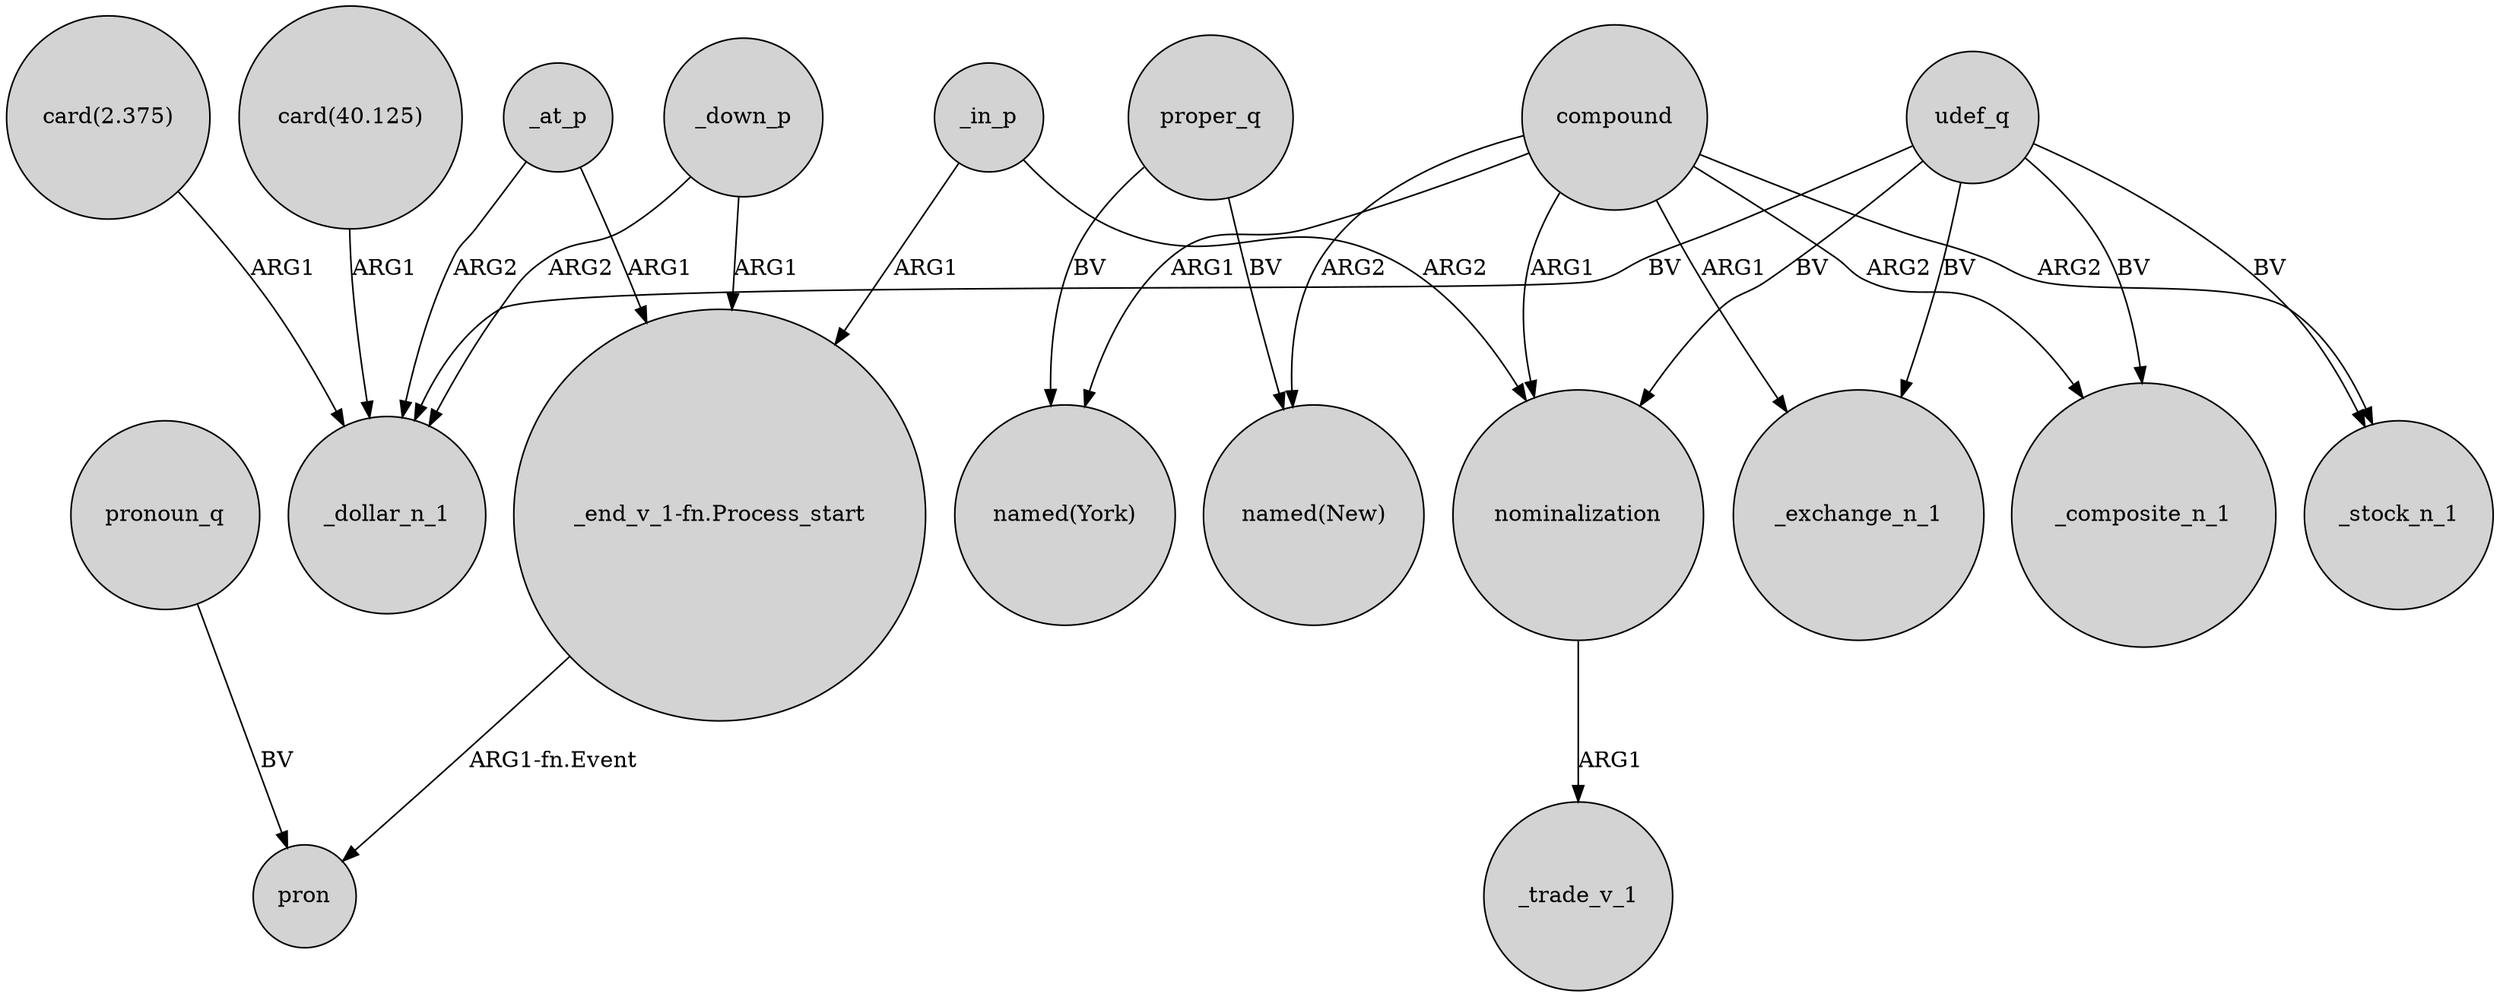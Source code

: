 digraph {
	node [shape=circle style=filled]
	_in_p -> "_end_v_1-fn.Process_start" [label=ARG1]
	compound -> "named(New)" [label=ARG2]
	proper_q -> "named(New)" [label=BV]
	udef_q -> nominalization [label=BV]
	udef_q -> _exchange_n_1 [label=BV]
	compound -> _exchange_n_1 [label=ARG1]
	proper_q -> "named(York)" [label=BV]
	"card(2.375)" -> _dollar_n_1 [label=ARG1]
	pronoun_q -> pron [label=BV]
	compound -> nominalization [label=ARG1]
	udef_q -> _stock_n_1 [label=BV]
	_at_p -> _dollar_n_1 [label=ARG2]
	"_end_v_1-fn.Process_start" -> pron [label="ARG1-fn.Event"]
	_at_p -> "_end_v_1-fn.Process_start" [label=ARG1]
	"card(40.125)" -> _dollar_n_1 [label=ARG1]
	compound -> _stock_n_1 [label=ARG2]
	udef_q -> _dollar_n_1 [label=BV]
	_down_p -> _dollar_n_1 [label=ARG2]
	udef_q -> _composite_n_1 [label=BV]
	compound -> "named(York)" [label=ARG1]
	_down_p -> "_end_v_1-fn.Process_start" [label=ARG1]
	_in_p -> nominalization [label=ARG2]
	compound -> _composite_n_1 [label=ARG2]
	nominalization -> _trade_v_1 [label=ARG1]
}

